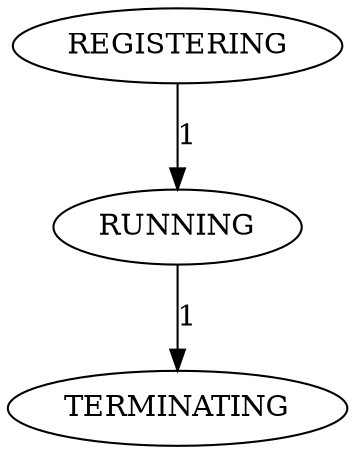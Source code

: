 digraph state_transition_graph {
	RUNNING -> TERMINATING [label="1"];
	REGISTERING -> RUNNING [label="1"];
}
